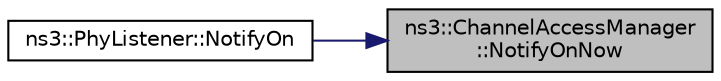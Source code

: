 digraph "ns3::ChannelAccessManager::NotifyOnNow"
{
 // LATEX_PDF_SIZE
  edge [fontname="Helvetica",fontsize="10",labelfontname="Helvetica",labelfontsize="10"];
  node [fontname="Helvetica",fontsize="10",shape=record];
  rankdir="RL";
  Node1 [label="ns3::ChannelAccessManager\l::NotifyOnNow",height=0.2,width=0.4,color="black", fillcolor="grey75", style="filled", fontcolor="black",tooltip="Notify the Txop that the device has been resumed from off mode."];
  Node1 -> Node2 [dir="back",color="midnightblue",fontsize="10",style="solid",fontname="Helvetica"];
  Node2 [label="ns3::PhyListener::NotifyOn",height=0.2,width=0.4,color="black", fillcolor="white", style="filled",URL="$classns3_1_1_phy_listener.html#a10774d8c3178bca3eec35917ea164b0e",tooltip="Notify listeners that we went to switch on."];
}

